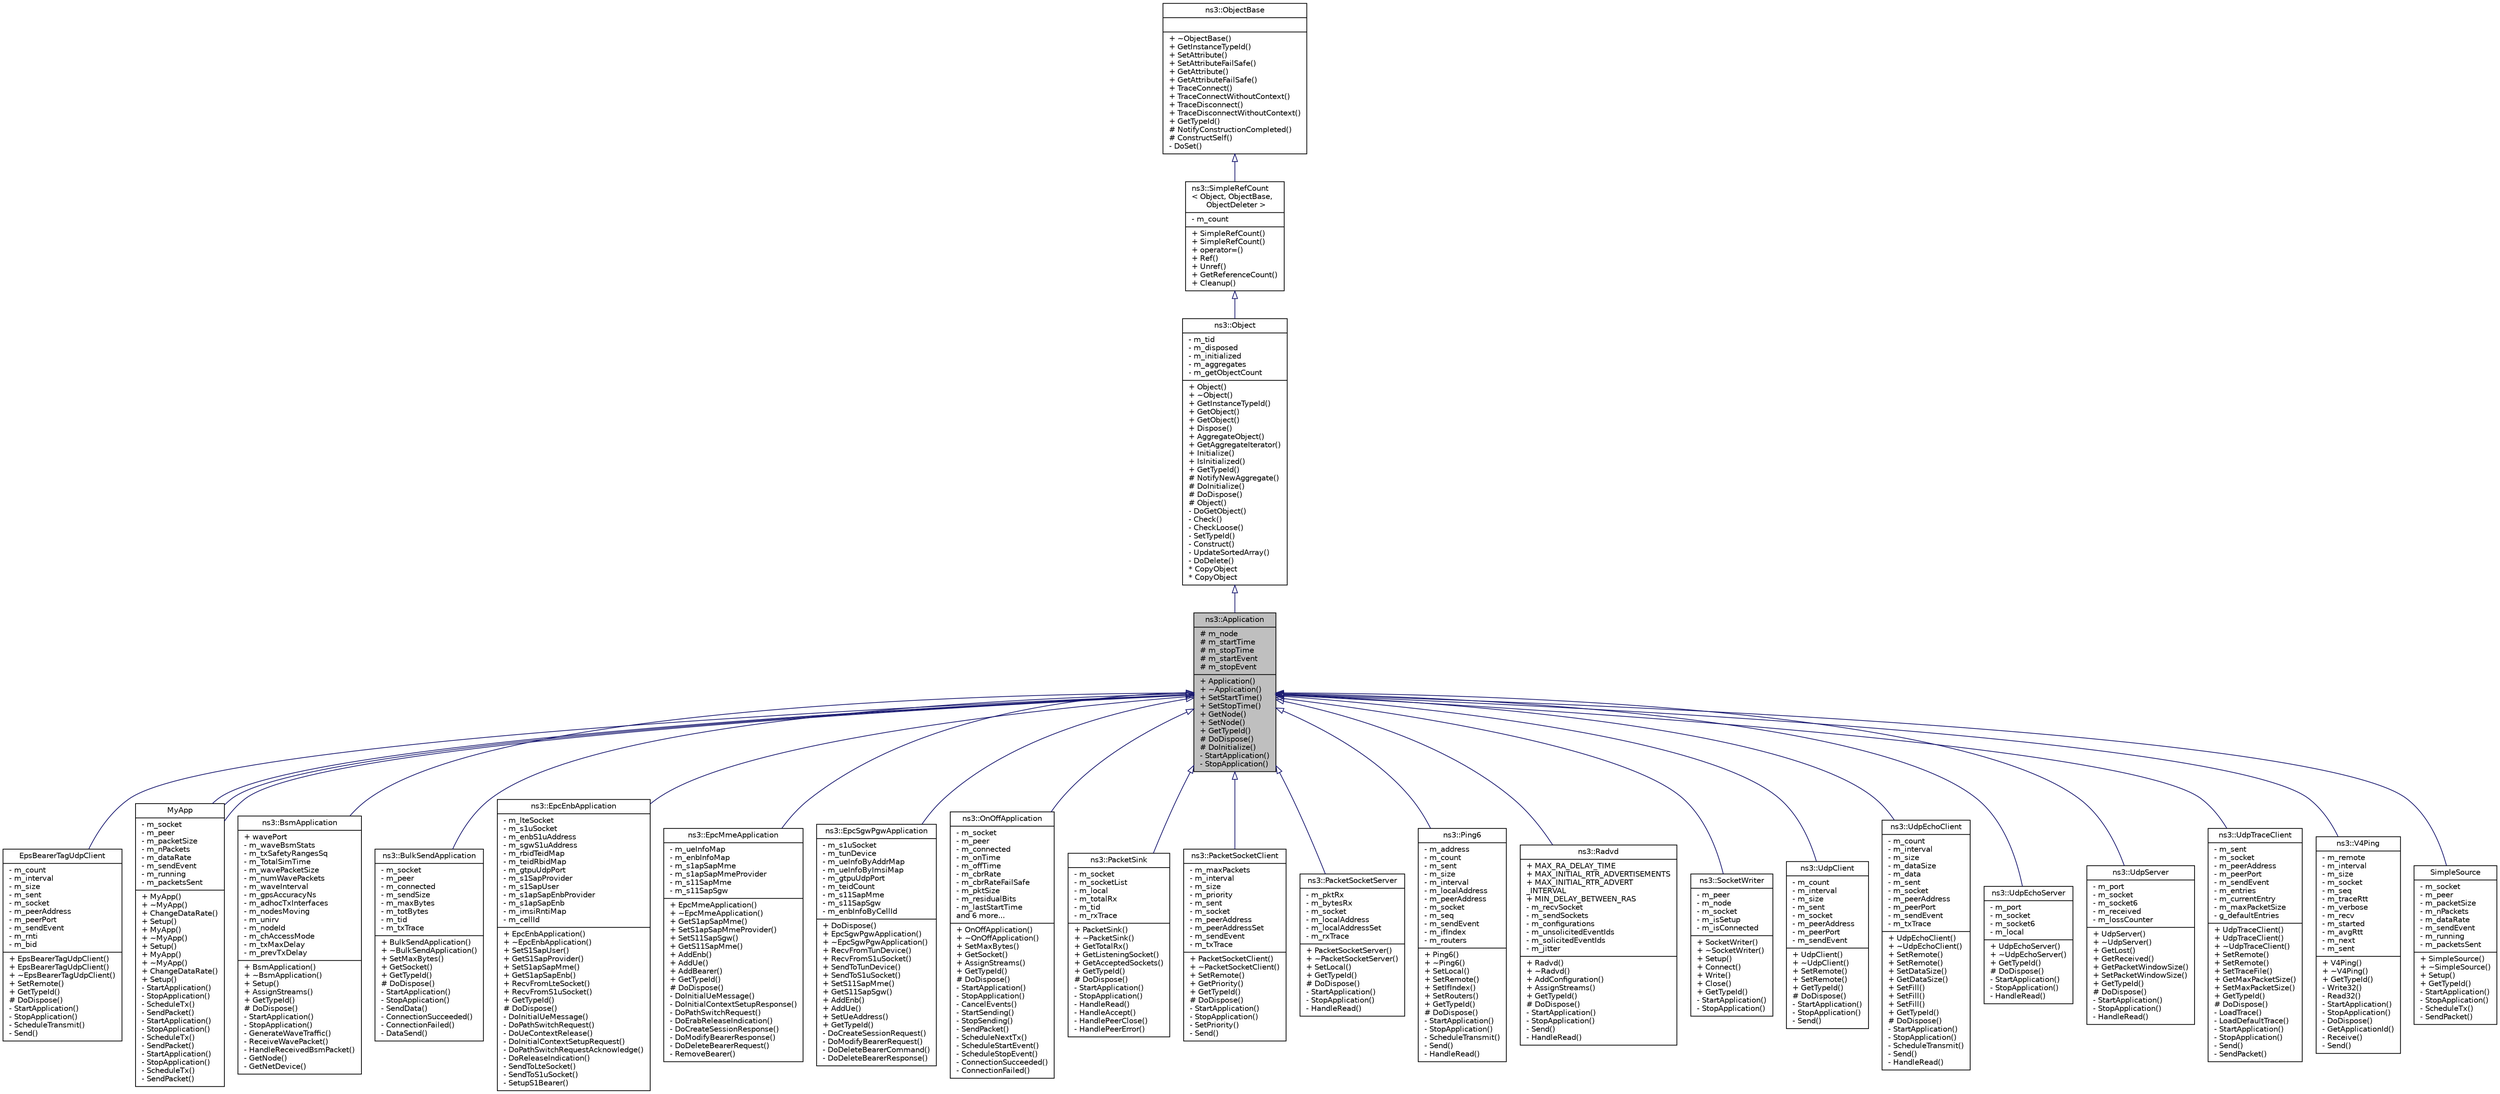 digraph "ns3::Application"
{
  edge [fontname="Helvetica",fontsize="10",labelfontname="Helvetica",labelfontsize="10"];
  node [fontname="Helvetica",fontsize="10",shape=record];
  Node1 [label="{ns3::Application\n|# m_node\l# m_startTime\l# m_stopTime\l# m_startEvent\l# m_stopEvent\l|+ Application()\l+ ~Application()\l+ SetStartTime()\l+ SetStopTime()\l+ GetNode()\l+ SetNode()\l+ GetTypeId()\l# DoDispose()\l# DoInitialize()\l- StartApplication()\l- StopApplication()\l}",height=0.2,width=0.4,color="black", fillcolor="grey75", style="filled", fontcolor="black"];
  Node2 -> Node1 [dir="back",color="midnightblue",fontsize="10",style="solid",arrowtail="onormal"];
  Node2 [label="{ns3::Object\n|- m_tid\l- m_disposed\l- m_initialized\l- m_aggregates\l- m_getObjectCount\l|+ Object()\l+ ~Object()\l+ GetInstanceTypeId()\l+ GetObject()\l+ GetObject()\l+ Dispose()\l+ AggregateObject()\l+ GetAggregateIterator()\l+ Initialize()\l+ IsInitialized()\l+ GetTypeId()\l# NotifyNewAggregate()\l# DoInitialize()\l# DoDispose()\l# Object()\l- DoGetObject()\l- Check()\l- CheckLoose()\l- SetTypeId()\l- Construct()\l- UpdateSortedArray()\l- DoDelete()\l* CopyObject\l* CopyObject\l}",height=0.2,width=0.4,color="black", fillcolor="white", style="filled",URL="$d9/d77/classns3_1_1Object.html",tooltip="A base class which provides memory management and object aggregation. "];
  Node3 -> Node2 [dir="back",color="midnightblue",fontsize="10",style="solid",arrowtail="onormal"];
  Node3 [label="{ns3::SimpleRefCount\l\< Object, ObjectBase,\l ObjectDeleter \>\n|- m_count\l|+ SimpleRefCount()\l+ SimpleRefCount()\l+ operator=()\l+ Ref()\l+ Unref()\l+ GetReferenceCount()\l+ Cleanup()\l}",height=0.2,width=0.4,color="black", fillcolor="white", style="filled",URL="$da/da1/classns3_1_1SimpleRefCount.html"];
  Node4 -> Node3 [dir="back",color="midnightblue",fontsize="10",style="solid",arrowtail="onormal"];
  Node4 [label="{ns3::ObjectBase\n||+ ~ObjectBase()\l+ GetInstanceTypeId()\l+ SetAttribute()\l+ SetAttributeFailSafe()\l+ GetAttribute()\l+ GetAttributeFailSafe()\l+ TraceConnect()\l+ TraceConnectWithoutContext()\l+ TraceDisconnect()\l+ TraceDisconnectWithoutContext()\l+ GetTypeId()\l# NotifyConstructionCompleted()\l# ConstructSelf()\l- DoSet()\l}",height=0.2,width=0.4,color="black", fillcolor="white", style="filled",URL="$d2/dac/classns3_1_1ObjectBase.html",tooltip="Anchor the ns-3 type and attribute system. "];
  Node1 -> Node5 [dir="back",color="midnightblue",fontsize="10",style="solid",arrowtail="onormal"];
  Node5 [label="{EpsBearerTagUdpClient\n|- m_count\l- m_interval\l- m_size\l- m_sent\l- m_socket\l- m_peerAddress\l- m_peerPort\l- m_sendEvent\l- m_rnti\l- m_bid\l|+ EpsBearerTagUdpClient()\l+ EpsBearerTagUdpClient()\l+ ~EpsBearerTagUdpClient()\l+ SetRemote()\l+ GetTypeId()\l# DoDispose()\l- StartApplication()\l- StopApplication()\l- ScheduleTransmit()\l- Send()\l}",height=0.2,width=0.4,color="black", fillcolor="white", style="filled",URL="$d3/dd3/classEpsBearerTagUdpClient.html"];
  Node1 -> Node6 [dir="back",color="midnightblue",fontsize="10",style="solid",arrowtail="onormal"];
  Node6 [label="{MyApp\n|- m_socket\l- m_peer\l- m_packetSize\l- m_nPackets\l- m_dataRate\l- m_sendEvent\l- m_running\l- m_packetsSent\l|+ MyApp()\l+ ~MyApp()\l+ ChangeDataRate()\l+ Setup()\l+ MyApp()\l+ ~MyApp()\l+ Setup()\l+ MyApp()\l+ ~MyApp()\l+ ChangeDataRate()\l+ Setup()\l- StartApplication()\l- StopApplication()\l- ScheduleTx()\l- SendPacket()\l- StartApplication()\l- StopApplication()\l- ScheduleTx()\l- SendPacket()\l- StartApplication()\l- StopApplication()\l- ScheduleTx()\l- SendPacket()\l}",height=0.2,width=0.4,color="black", fillcolor="white", style="filled",URL="$d1/d4a/classMyApp.html"];
  Node1 -> Node6 [dir="back",color="midnightblue",fontsize="10",style="solid",arrowtail="onormal"];
  Node1 -> Node6 [dir="back",color="midnightblue",fontsize="10",style="solid",arrowtail="onormal"];
  Node1 -> Node7 [dir="back",color="midnightblue",fontsize="10",style="solid",arrowtail="onormal"];
  Node7 [label="{ns3::BsmApplication\n|+ wavePort\l- m_waveBsmStats\l- m_txSafetyRangesSq\l- m_TotalSimTime\l- m_wavePacketSize\l- m_numWavePackets\l- m_waveInterval\l- m_gpsAccuracyNs\l- m_adhocTxInterfaces\l- m_nodesMoving\l- m_unirv\l- m_nodeId\l- m_chAccessMode\l- m_txMaxDelay\l- m_prevTxDelay\l|+ BsmApplication()\l+ ~BsmApplication()\l+ Setup()\l+ AssignStreams()\l+ GetTypeId()\l# DoDispose()\l- StartApplication()\l- StopApplication()\l- GenerateWaveTraffic()\l- ReceiveWavePacket()\l- HandleReceivedBsmPacket()\l- GetNode()\l- GetNetDevice()\l}",height=0.2,width=0.4,color="black", fillcolor="white", style="filled",URL="$d9/ddb/classns3_1_1BsmApplication.html",tooltip="The BsmApplication class sends and receives the IEEE 1609 WAVE (Wireless Access in Vehicular Environm..."];
  Node1 -> Node8 [dir="back",color="midnightblue",fontsize="10",style="solid",arrowtail="onormal"];
  Node8 [label="{ns3::BulkSendApplication\n|- m_socket\l- m_peer\l- m_connected\l- m_sendSize\l- m_maxBytes\l- m_totBytes\l- m_tid\l- m_txTrace\l|+ BulkSendApplication()\l+ ~BulkSendApplication()\l+ SetMaxBytes()\l+ GetSocket()\l+ GetTypeId()\l# DoDispose()\l- StartApplication()\l- StopApplication()\l- SendData()\l- ConnectionSucceeded()\l- ConnectionFailed()\l- DataSend()\l}",height=0.2,width=0.4,color="black", fillcolor="white", style="filled",URL="$de/dc0/classns3_1_1BulkSendApplication.html",tooltip="Send as much traffic as possible, trying to fill the bandwidth. "];
  Node1 -> Node9 [dir="back",color="midnightblue",fontsize="10",style="solid",arrowtail="onormal"];
  Node9 [label="{ns3::EpcEnbApplication\n|- m_lteSocket\l- m_s1uSocket\l- m_enbS1uAddress\l- m_sgwS1uAddress\l- m_rbidTeidMap\l- m_teidRbidMap\l- m_gtpuUdpPort\l- m_s1SapProvider\l- m_s1SapUser\l- m_s1apSapEnbProvider\l- m_s1apSapEnb\l- m_imsiRntiMap\l- m_cellId\l|+ EpcEnbApplication()\l+ ~EpcEnbApplication()\l+ SetS1SapUser()\l+ GetS1SapProvider()\l+ SetS1apSapMme()\l+ GetS1apSapEnb()\l+ RecvFromLteSocket()\l+ RecvFromS1uSocket()\l+ GetTypeId()\l# DoDispose()\l- DoInitialUeMessage()\l- DoPathSwitchRequest()\l- DoUeContextRelease()\l- DoInitialContextSetupRequest()\l- DoPathSwitchRequestAcknowledge()\l- DoReleaseIndication()\l- SendToLteSocket()\l- SendToS1uSocket()\l- SetupS1Bearer()\l}",height=0.2,width=0.4,color="black", fillcolor="white", style="filled",URL="$d9/d42/classns3_1_1EpcEnbApplication.html"];
  Node1 -> Node10 [dir="back",color="midnightblue",fontsize="10",style="solid",arrowtail="onormal"];
  Node10 [label="{ns3::EpcMmeApplication\n|- m_ueInfoMap\l- m_enbInfoMap\l- m_s1apSapMme\l- m_s1apSapMmeProvider\l- m_s11SapMme\l- m_s11SapSgw\l|+ EpcMmeApplication()\l+ ~EpcMmeApplication()\l+ GetS1apSapMme()\l+ SetS1apSapMmeProvider()\l+ SetS11SapSgw()\l+ GetS11SapMme()\l+ AddEnb()\l+ AddUe()\l+ AddBearer()\l+ GetTypeId()\l# DoDispose()\l- DoInitialUeMessage()\l- DoInitialContextSetupResponse()\l- DoPathSwitchRequest()\l- DoErabReleaseIndication()\l- DoCreateSessionResponse()\l- DoModifyBearerResponse()\l- DoDeleteBearerRequest()\l- RemoveBearer()\l}",height=0.2,width=0.4,color="black", fillcolor="white", style="filled",URL="$d3/dac/classns3_1_1EpcMmeApplication.html",tooltip="This object implements as an application the MME functionality. "];
  Node1 -> Node11 [dir="back",color="midnightblue",fontsize="10",style="solid",arrowtail="onormal"];
  Node11 [label="{ns3::EpcSgwPgwApplication\n|- m_s1uSocket\l- m_tunDevice\l- m_ueInfoByAddrMap\l- m_ueInfoByImsiMap\l- m_gtpuUdpPort\l- m_teidCount\l- m_s11SapMme\l- m_s11SapSgw\l- m_enbInfoByCellId\l|+ DoDispose()\l+ EpcSgwPgwApplication()\l+ ~EpcSgwPgwApplication()\l+ RecvFromTunDevice()\l+ RecvFromS1uSocket()\l+ SendToTunDevice()\l+ SendToS1uSocket()\l+ SetS11SapMme()\l+ GetS11SapSgw()\l+ AddEnb()\l+ AddUe()\l+ SetUeAddress()\l+ GetTypeId()\l- DoCreateSessionRequest()\l- DoModifyBearerRequest()\l- DoDeleteBearerCommand()\l- DoDeleteBearerResponse()\l}",height=0.2,width=0.4,color="black", fillcolor="white", style="filled",URL="$df/d25/classns3_1_1EpcSgwPgwApplication.html"];
  Node1 -> Node12 [dir="back",color="midnightblue",fontsize="10",style="solid",arrowtail="onormal"];
  Node12 [label="{ns3::OnOffApplication\n|- m_socket\l- m_peer\l- m_connected\l- m_onTime\l- m_offTime\l- m_cbrRate\l- m_cbrRateFailSafe\l- m_pktSize\l- m_residualBits\l- m_lastStartTime\land 6 more...\l|+ OnOffApplication()\l+ ~OnOffApplication()\l+ SetMaxBytes()\l+ GetSocket()\l+ AssignStreams()\l+ GetTypeId()\l# DoDispose()\l- StartApplication()\l- StopApplication()\l- CancelEvents()\l- StartSending()\l- StopSending()\l- SendPacket()\l- ScheduleNextTx()\l- ScheduleStartEvent()\l- ScheduleStopEvent()\l- ConnectionSucceeded()\l- ConnectionFailed()\l}",height=0.2,width=0.4,color="black", fillcolor="white", style="filled",URL="$dc/d04/classns3_1_1OnOffApplication.html",tooltip="Generate traffic to a single destination according to an OnOff pattern. "];
  Node1 -> Node13 [dir="back",color="midnightblue",fontsize="10",style="solid",arrowtail="onormal"];
  Node13 [label="{ns3::PacketSink\n|- m_socket\l- m_socketList\l- m_local\l- m_totalRx\l- m_tid\l- m_rxTrace\l|+ PacketSink()\l+ ~PacketSink()\l+ GetTotalRx()\l+ GetListeningSocket()\l+ GetAcceptedSockets()\l+ GetTypeId()\l# DoDispose()\l- StartApplication()\l- StopApplication()\l- HandleRead()\l- HandleAccept()\l- HandlePeerClose()\l- HandlePeerError()\l}",height=0.2,width=0.4,color="black", fillcolor="white", style="filled",URL="$d9/dcb/classns3_1_1PacketSink.html",tooltip="Receive and consume traffic generated to an IP address and port. "];
  Node1 -> Node14 [dir="back",color="midnightblue",fontsize="10",style="solid",arrowtail="onormal"];
  Node14 [label="{ns3::PacketSocketClient\n|- m_maxPackets\l- m_interval\l- m_size\l- m_priority\l- m_sent\l- m_socket\l- m_peerAddress\l- m_peerAddressSet\l- m_sendEvent\l- m_txTrace\l|+ PacketSocketClient()\l+ ~PacketSocketClient()\l+ SetRemote()\l+ GetPriority()\l+ GetTypeId()\l# DoDispose()\l- StartApplication()\l- StopApplication()\l- SetPriority()\l- Send()\l}",height=0.2,width=0.4,color="black", fillcolor="white", style="filled",URL="$d0/dcc/classns3_1_1PacketSocketClient.html",tooltip="A simple client. "];
  Node1 -> Node15 [dir="back",color="midnightblue",fontsize="10",style="solid",arrowtail="onormal"];
  Node15 [label="{ns3::PacketSocketServer\n|- m_pktRx\l- m_bytesRx\l- m_socket\l- m_localAddress\l- m_localAddressSet\l- m_rxTrace\l|+ PacketSocketServer()\l+ ~PacketSocketServer()\l+ SetLocal()\l+ GetTypeId()\l# DoDispose()\l- StartApplication()\l- StopApplication()\l- HandleRead()\l}",height=0.2,width=0.4,color="black", fillcolor="white", style="filled",URL="$dd/d00/classns3_1_1PacketSocketServer.html",tooltip="A server using PacketSocket. "];
  Node1 -> Node16 [dir="back",color="midnightblue",fontsize="10",style="solid",arrowtail="onormal"];
  Node16 [label="{ns3::Ping6\n|- m_address\l- m_count\l- m_sent\l- m_size\l- m_interval\l- m_localAddress\l- m_peerAddress\l- m_socket\l- m_seq\l- m_sendEvent\l- m_ifIndex\l- m_routers\l|+ Ping6()\l+ ~Ping6()\l+ SetLocal()\l+ SetRemote()\l+ SetIfIndex()\l+ SetRouters()\l+ GetTypeId()\l# DoDispose()\l- StartApplication()\l- StopApplication()\l- ScheduleTransmit()\l- Send()\l- HandleRead()\l}",height=0.2,width=0.4,color="black", fillcolor="white", style="filled",URL="$d7/dc8/classns3_1_1Ping6.html",tooltip="A ping6 application. "];
  Node1 -> Node17 [dir="back",color="midnightblue",fontsize="10",style="solid",arrowtail="onormal"];
  Node17 [label="{ns3::Radvd\n|+ MAX_RA_DELAY_TIME\l+ MAX_INITIAL_RTR_ADVERTISEMENTS\l+ MAX_INITIAL_RTR_ADVERT\l_INTERVAL\l+ MIN_DELAY_BETWEEN_RAS\l- m_recvSocket\l- m_sendSockets\l- m_configurations\l- m_unsolicitedEventIds\l- m_solicitedEventIds\l- m_jitter\l|+ Radvd()\l+ ~Radvd()\l+ AddConfiguration()\l+ AssignStreams()\l+ GetTypeId()\l# DoDispose()\l- StartApplication()\l- StopApplication()\l- Send()\l- HandleRead()\l}",height=0.2,width=0.4,color="black", fillcolor="white", style="filled",URL="$d5/dd8/classns3_1_1Radvd.html",tooltip="Router advertisement daemon. "];
  Node1 -> Node18 [dir="back",color="midnightblue",fontsize="10",style="solid",arrowtail="onormal"];
  Node18 [label="{ns3::SocketWriter\n|- m_peer\l- m_node\l- m_socket\l- m_isSetup\l- m_isConnected\l|+ SocketWriter()\l+ ~SocketWriter()\l+ Setup()\l+ Connect()\l+ Write()\l+ Close()\l+ GetTypeId()\l- StartApplication()\l- StopApplication()\l}",height=0.2,width=0.4,color="black", fillcolor="white", style="filled",URL="$d3/dc9/classns3_1_1SocketWriter.html"];
  Node1 -> Node19 [dir="back",color="midnightblue",fontsize="10",style="solid",arrowtail="onormal"];
  Node19 [label="{ns3::UdpClient\n|- m_count\l- m_interval\l- m_size\l- m_sent\l- m_socket\l- m_peerAddress\l- m_peerPort\l- m_sendEvent\l|+ UdpClient()\l+ ~UdpClient()\l+ SetRemote()\l+ SetRemote()\l+ GetTypeId()\l# DoDispose()\l- StartApplication()\l- StopApplication()\l- Send()\l}",height=0.2,width=0.4,color="black", fillcolor="white", style="filled",URL="$de/da9/classns3_1_1UdpClient.html",tooltip="A Udp client. Sends UDP packet carrying sequence number and time stamp in their payloads. "];
  Node1 -> Node20 [dir="back",color="midnightblue",fontsize="10",style="solid",arrowtail="onormal"];
  Node20 [label="{ns3::UdpEchoClient\n|- m_count\l- m_interval\l- m_size\l- m_dataSize\l- m_data\l- m_sent\l- m_socket\l- m_peerAddress\l- m_peerPort\l- m_sendEvent\l- m_txTrace\l|+ UdpEchoClient()\l+ ~UdpEchoClient()\l+ SetRemote()\l+ SetRemote()\l+ SetDataSize()\l+ GetDataSize()\l+ SetFill()\l+ SetFill()\l+ SetFill()\l+ GetTypeId()\l# DoDispose()\l- StartApplication()\l- StopApplication()\l- ScheduleTransmit()\l- Send()\l- HandleRead()\l}",height=0.2,width=0.4,color="black", fillcolor="white", style="filled",URL="$de/d6b/classns3_1_1UdpEchoClient.html",tooltip="A Udp Echo client. "];
  Node1 -> Node21 [dir="back",color="midnightblue",fontsize="10",style="solid",arrowtail="onormal"];
  Node21 [label="{ns3::UdpEchoServer\n|- m_port\l- m_socket\l- m_socket6\l- m_local\l|+ UdpEchoServer()\l+ ~UdpEchoServer()\l+ GetTypeId()\l# DoDispose()\l- StartApplication()\l- StopApplication()\l- HandleRead()\l}",height=0.2,width=0.4,color="black", fillcolor="white", style="filled",URL="$df/dc8/classns3_1_1UdpEchoServer.html",tooltip="A Udp Echo server. "];
  Node1 -> Node22 [dir="back",color="midnightblue",fontsize="10",style="solid",arrowtail="onormal"];
  Node22 [label="{ns3::UdpServer\n|- m_port\l- m_socket\l- m_socket6\l- m_received\l- m_lossCounter\l|+ UdpServer()\l+ ~UdpServer()\l+ GetLost()\l+ GetReceived()\l+ GetPacketWindowSize()\l+ SetPacketWindowSize()\l+ GetTypeId()\l# DoDispose()\l- StartApplication()\l- StopApplication()\l- HandleRead()\l}",height=0.2,width=0.4,color="black", fillcolor="white", style="filled",URL="$d0/d90/classns3_1_1UdpServer.html",tooltip="A UDP server, receives UDP packets from a remote host. "];
  Node1 -> Node23 [dir="back",color="midnightblue",fontsize="10",style="solid",arrowtail="onormal"];
  Node23 [label="{ns3::UdpTraceClient\n|- m_sent\l- m_socket\l- m_peerAddress\l- m_peerPort\l- m_sendEvent\l- m_entries\l- m_currentEntry\l- m_maxPacketSize\l- g_defaultEntries\l|+ UdpTraceClient()\l+ UdpTraceClient()\l+ ~UdpTraceClient()\l+ SetRemote()\l+ SetRemote()\l+ SetTraceFile()\l+ GetMaxPacketSize()\l+ SetMaxPacketSize()\l+ GetTypeId()\l# DoDispose()\l- LoadTrace()\l- LoadDefaultTrace()\l- StartApplication()\l- StopApplication()\l- Send()\l- SendPacket()\l}",height=0.2,width=0.4,color="black", fillcolor="white", style="filled",URL="$d4/d5a/structns3_1_1UdpTraceClient.html",tooltip="Default trace to send. "];
  Node1 -> Node24 [dir="back",color="midnightblue",fontsize="10",style="solid",arrowtail="onormal"];
  Node24 [label="{ns3::V4Ping\n|- m_remote\l- m_interval\l- m_size\l- m_socket\l- m_seq\l- m_traceRtt\l- m_verbose\l- m_recv\l- m_started\l- m_avgRtt\l- m_next\l- m_sent\l|+ V4Ping()\l+ ~V4Ping()\l+ GetTypeId()\l- Write32()\l- Read32()\l- StartApplication()\l- StopApplication()\l- DoDispose()\l- GetApplicationId()\l- Receive()\l- Send()\l}",height=0.2,width=0.4,color="black", fillcolor="white", style="filled",URL="$d3/da5/classns3_1_1V4Ping.html",tooltip="an application which sends one ICMP ECHO request, waits for a REPLYs and reports the calculated RTT..."];
  Node1 -> Node25 [dir="back",color="midnightblue",fontsize="10",style="solid",arrowtail="onormal"];
  Node25 [label="{SimpleSource\n|- m_socket\l- m_peer\l- m_packetSize\l- m_nPackets\l- m_dataRate\l- m_sendEvent\l- m_running\l- m_packetsSent\l|+ SimpleSource()\l+ ~SimpleSource()\l+ Setup()\l+ GetTypeId()\l- StartApplication()\l- StopApplication()\l- ScheduleTx()\l- SendPacket()\l}",height=0.2,width=0.4,color="black", fillcolor="white", style="filled",URL="$d9/d97/classSimpleSource.html"];
}
